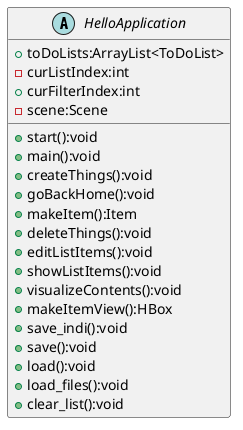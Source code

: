 @startuml
'https://plantuml.com/class-diagram

abstract class HelloApplication{
    +toDoLists:ArrayList<ToDoList>
    -curListIndex:int
    +curFilterIndex:int
    -scene:Scene
    +start():void
    +main():void
    +createThings():void
    +goBackHome():void
    +makeItem():Item
    +deleteThings():void
    +editListItems():void
    +showListItems():void
    +visualizeContents():void
    +makeItemView():HBox
    +save_indi():void
    +save():void
    +load():void
    +load_files():void
    +clear_list():void
}

@enduml
